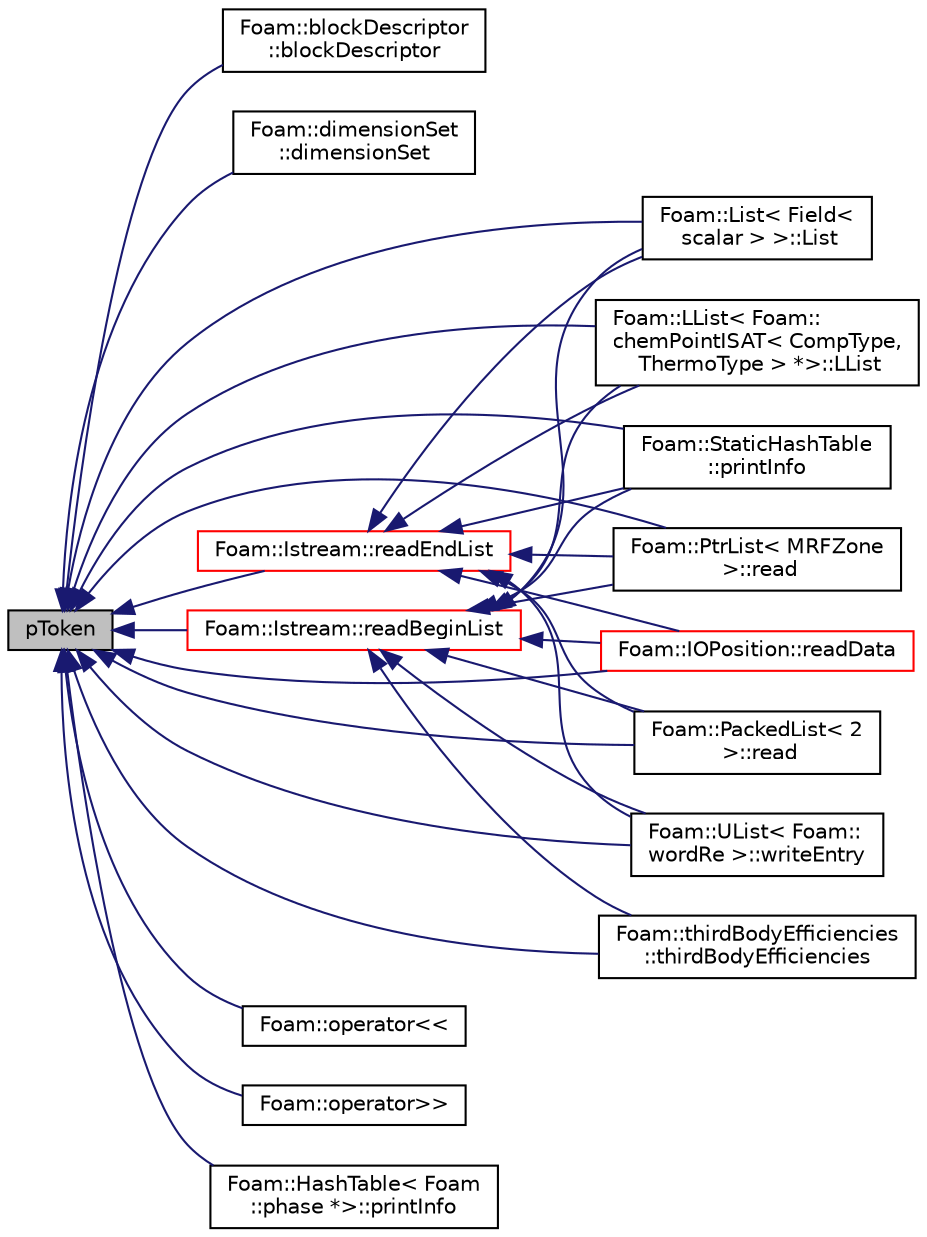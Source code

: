 digraph "pToken"
{
  bgcolor="transparent";
  edge [fontname="Helvetica",fontsize="10",labelfontname="Helvetica",labelfontsize="10"];
  node [fontname="Helvetica",fontsize="10",shape=record];
  rankdir="LR";
  Node84 [label="pToken",height=0.2,width=0.4,color="black", fillcolor="grey75", style="filled", fontcolor="black"];
  Node84 -> Node85 [dir="back",color="midnightblue",fontsize="10",style="solid",fontname="Helvetica"];
  Node85 [label="Foam::blockDescriptor\l::blockDescriptor",height=0.2,width=0.4,color="black",URL="$a25745.html#a00eb99a211b093415fcdeca89e0ef220",tooltip="Construct from Istream. "];
  Node84 -> Node86 [dir="back",color="midnightblue",fontsize="10",style="solid",fontname="Helvetica"];
  Node86 [label="Foam::dimensionSet\l::dimensionSet",height=0.2,width=0.4,color="black",URL="$a27477.html#abd672e6f6f2ddf374d3954f2c2dd2a1f",tooltip="Construct from Istream. "];
  Node84 -> Node87 [dir="back",color="midnightblue",fontsize="10",style="solid",fontname="Helvetica"];
  Node87 [label="Foam::List\< Field\<\l scalar \> \>::List",height=0.2,width=0.4,color="black",URL="$a26833.html#a14f9ee6bb196d1f585f55ea49dc15a0c",tooltip="Construct from Istream. "];
  Node84 -> Node88 [dir="back",color="midnightblue",fontsize="10",style="solid",fontname="Helvetica"];
  Node88 [label="Foam::LList\< Foam::\lchemPointISAT\< CompType,\l ThermoType \> *\>::LList",height=0.2,width=0.4,color="black",URL="$a26905.html#aa632aa973f33404a158c0481ead8a78b",tooltip="Construct from Istream. "];
  Node84 -> Node89 [dir="back",color="midnightblue",fontsize="10",style="solid",fontname="Helvetica"];
  Node89 [label="Foam::operator\<\<",height=0.2,width=0.4,color="black",URL="$a21851.html#a609e356ecf969e67ae8ffc4d99dc9c64"];
  Node84 -> Node90 [dir="back",color="midnightblue",fontsize="10",style="solid",fontname="Helvetica"];
  Node90 [label="Foam::operator\>\>",height=0.2,width=0.4,color="black",URL="$a21851.html#ad955e303083a968e5a6fadc60babf104"];
  Node84 -> Node91 [dir="back",color="midnightblue",fontsize="10",style="solid",fontname="Helvetica"];
  Node91 [label="Foam::StaticHashTable\l::printInfo",height=0.2,width=0.4,color="black",URL="$a26881.html#a4630bfbe0bfbb22452195c1644979442",tooltip="Print information. "];
  Node84 -> Node92 [dir="back",color="midnightblue",fontsize="10",style="solid",fontname="Helvetica"];
  Node92 [label="Foam::HashTable\< Foam\l::phase *\>::printInfo",height=0.2,width=0.4,color="black",URL="$a26841.html#a4630bfbe0bfbb22452195c1644979442",tooltip="Print information. "];
  Node84 -> Node93 [dir="back",color="midnightblue",fontsize="10",style="solid",fontname="Helvetica"];
  Node93 [label="Foam::PtrList\< MRFZone\l \>::read",height=0.2,width=0.4,color="black",URL="$a27029.html#a13f28f6f50da188010f20f60b92f4f39",tooltip="Read from Istream using given Istream constructor class. "];
  Node84 -> Node94 [dir="back",color="midnightblue",fontsize="10",style="solid",fontname="Helvetica"];
  Node94 [label="Foam::PackedList\< 2\l \>::read",height=0.2,width=0.4,color="black",URL="$a27053.html#a223c472410515286cf5050b0b7b37396",tooltip="Clear list and read from stream. "];
  Node84 -> Node95 [dir="back",color="midnightblue",fontsize="10",style="solid",fontname="Helvetica"];
  Node95 [label="Foam::Istream::readBeginList",height=0.2,width=0.4,color="red",URL="$a27341.html#adb9b1a5ac1aacc94b9998439303acfa7"];
  Node95 -> Node87 [dir="back",color="midnightblue",fontsize="10",style="solid",fontname="Helvetica"];
  Node95 -> Node88 [dir="back",color="midnightblue",fontsize="10",style="solid",fontname="Helvetica"];
  Node95 -> Node91 [dir="back",color="midnightblue",fontsize="10",style="solid",fontname="Helvetica"];
  Node95 -> Node93 [dir="back",color="midnightblue",fontsize="10",style="solid",fontname="Helvetica"];
  Node95 -> Node94 [dir="back",color="midnightblue",fontsize="10",style="solid",fontname="Helvetica"];
  Node95 -> Node98 [dir="back",color="midnightblue",fontsize="10",style="solid",fontname="Helvetica"];
  Node98 [label="Foam::IOPosition::readData",height=0.2,width=0.4,color="red",URL="$a24701.html#af01264cee7588de77f4021f7c9322549"];
  Node95 -> Node100 [dir="back",color="midnightblue",fontsize="10",style="solid",fontname="Helvetica"];
  Node100 [label="Foam::thirdBodyEfficiencies\l::thirdBodyEfficiencies",height=0.2,width=0.4,color="black",URL="$a31665.html#aece973b4d66b7d623d7afa421feb9395",tooltip="Construct from Istream. "];
  Node95 -> Node101 [dir="back",color="midnightblue",fontsize="10",style="solid",fontname="Helvetica"];
  Node101 [label="Foam::UList\< Foam::\lwordRe \>::writeEntry",height=0.2,width=0.4,color="black",URL="$a26837.html#ab40cda08e1d63badc1dbc7c31005601e",tooltip="Write the UList as a dictionary entry with keyword. "];
  Node84 -> Node98 [dir="back",color="midnightblue",fontsize="10",style="solid",fontname="Helvetica"];
  Node84 -> Node103 [dir="back",color="midnightblue",fontsize="10",style="solid",fontname="Helvetica"];
  Node103 [label="Foam::Istream::readEndList",height=0.2,width=0.4,color="red",URL="$a27341.html#a3fbb1d26a1c975ed5be8df0056c863dd"];
  Node103 -> Node87 [dir="back",color="midnightblue",fontsize="10",style="solid",fontname="Helvetica"];
  Node103 -> Node88 [dir="back",color="midnightblue",fontsize="10",style="solid",fontname="Helvetica"];
  Node103 -> Node91 [dir="back",color="midnightblue",fontsize="10",style="solid",fontname="Helvetica"];
  Node103 -> Node93 [dir="back",color="midnightblue",fontsize="10",style="solid",fontname="Helvetica"];
  Node103 -> Node94 [dir="back",color="midnightblue",fontsize="10",style="solid",fontname="Helvetica"];
  Node103 -> Node98 [dir="back",color="midnightblue",fontsize="10",style="solid",fontname="Helvetica"];
  Node103 -> Node101 [dir="back",color="midnightblue",fontsize="10",style="solid",fontname="Helvetica"];
  Node84 -> Node100 [dir="back",color="midnightblue",fontsize="10",style="solid",fontname="Helvetica"];
  Node84 -> Node101 [dir="back",color="midnightblue",fontsize="10",style="solid",fontname="Helvetica"];
}
